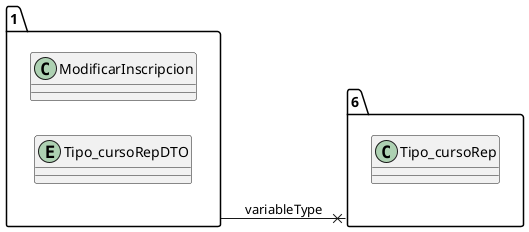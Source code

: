 @startuml 
allow_mixing
left to right direction
package "1"{
class ModificarInscripcion
entity Tipo_cursoRepDTO

}
package "6"{
class Tipo_cursoRep

}
"1" --x "6":variableType
@enduml